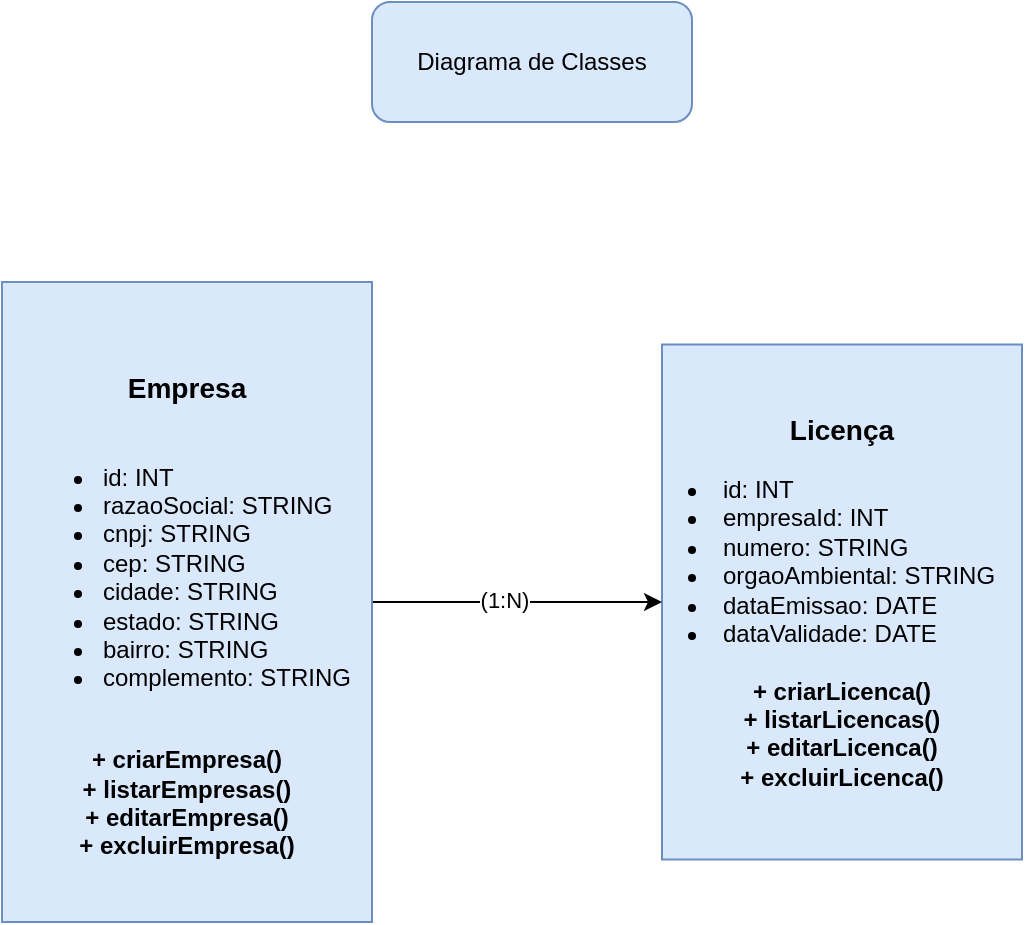 <mxfile>
    <diagram id="Liy3fpN2YHDbPtslygcD" name="Page-1">
        <mxGraphModel dx="1092" dy="787" grid="1" gridSize="10" guides="1" tooltips="1" connect="1" arrows="1" fold="1" page="1" pageScale="1" pageWidth="850" pageHeight="1100" math="0" shadow="0">
            <root>
                <mxCell id="0"/>
                <mxCell id="1" parent="0"/>
                <mxCell id="2" value="&lt;b&gt;&lt;font style=&quot;font-size: 14px;&quot;&gt;Licença&lt;/font&gt;&lt;/b&gt;&lt;div&gt;&lt;font color=&quot;#000000&quot;&gt;&lt;br&gt;&lt;/font&gt;&lt;/div&gt;&lt;div&gt;&lt;li style=&quot;text-align: justify;&quot; data-end=&quot;336&quot; data-start=&quot;325&quot;&gt;id: INT&lt;/li&gt;&lt;li style=&quot;text-align: justify;&quot; data-end=&quot;355&quot; data-start=&quot;337&quot;&gt;empresaId: INT&lt;/li&gt;&lt;li style=&quot;text-align: justify;&quot; data-end=&quot;374&quot; data-start=&quot;356&quot;&gt;numero: STRING&lt;/li&gt;&lt;li style=&quot;text-align: justify;&quot; data-end=&quot;401&quot; data-start=&quot;375&quot;&gt;orgaoAmbiental: STRING&lt;/li&gt;&lt;li style=&quot;text-align: justify;&quot; data-end=&quot;423&quot; data-start=&quot;402&quot;&gt;dataEmissao: DATE&lt;/li&gt;&lt;li style=&quot;text-align: justify;&quot; data-end=&quot;446&quot; data-start=&quot;424&quot;&gt;dataValidade: DATE&lt;/li&gt;&lt;div&gt;&lt;br&gt;&lt;/div&gt;&lt;div&gt;&lt;b&gt;&lt;span style=&quot;background-color: transparent;&quot;&gt;+ criarLicenca()&lt;/span&gt;&lt;br&gt;&lt;span style=&quot;background-color: transparent;&quot;&gt;+ listarLicencas()&lt;/span&gt;&lt;br&gt;&lt;span style=&quot;background-color: transparent;&quot;&gt;+ editarLicenca()&lt;/span&gt;&lt;br&gt;&lt;span style=&quot;background-color: transparent;&quot;&gt;+ excluirLicenca()&lt;/span&gt;&lt;/b&gt;&lt;/div&gt;&lt;/div&gt;" style="rounded=0;whiteSpace=wrap;html=1;fillColor=#dae8fc;strokeColor=#6c8ebf;" parent="1" vertex="1">
                    <mxGeometry x="450" y="311.25" width="180" height="257.5" as="geometry"/>
                </mxCell>
                <mxCell id="4" style="edgeStyle=none;html=1;exitX=1;exitY=0.5;exitDx=0;exitDy=0;entryX=0;entryY=0.5;entryDx=0;entryDy=0;" parent="1" source="3" target="2" edge="1">
                    <mxGeometry relative="1" as="geometry"/>
                </mxCell>
                <mxCell id="5" value="(1:N)" style="edgeLabel;html=1;align=center;verticalAlign=middle;resizable=0;points=[];" parent="4" vertex="1" connectable="0">
                    <mxGeometry x="-0.087" y="1" relative="1" as="geometry">
                        <mxPoint as="offset"/>
                    </mxGeometry>
                </mxCell>
                <mxCell id="3" value="&lt;h3 data-end=&quot;17&quot; data-start=&quot;0&quot;&gt;&lt;strong data-end=&quot;15&quot; data-start=&quot;4&quot;&gt;Empresa&lt;/strong&gt;&lt;/h3&gt;&lt;ul data-end=&quot;281&quot; data-start=&quot;201&quot;&gt;&lt;br&gt;&lt;li style=&quot;text-align: left;&quot; data-end=&quot;46&quot; data-start=&quot;35&quot;&gt;id: INT&lt;/li&gt;&lt;li style=&quot;text-align: left;&quot; data-end=&quot;70&quot; data-start=&quot;47&quot;&gt;razaoSocial: STRING&lt;/li&gt;&lt;li style=&quot;text-align: left;&quot; data-end=&quot;87&quot; data-start=&quot;71&quot;&gt;cnpj: STRING&lt;/li&gt;&lt;li style=&quot;text-align: left;&quot; data-end=&quot;103&quot; data-start=&quot;88&quot;&gt;cep: STRING&lt;/li&gt;&lt;li style=&quot;text-align: left;&quot; data-end=&quot;122&quot; data-start=&quot;104&quot;&gt;cidade: STRING&lt;/li&gt;&lt;li style=&quot;text-align: left;&quot; data-end=&quot;141&quot; data-start=&quot;123&quot;&gt;estado: STRING&lt;/li&gt;&lt;li style=&quot;text-align: left;&quot; data-end=&quot;160&quot; data-start=&quot;142&quot;&gt;bairro: STRING&lt;/li&gt;&lt;li style=&quot;text-align: left;&quot; data-end=&quot;184&quot; data-start=&quot;161&quot;&gt;complemento: STRING&lt;/li&gt;&lt;/ul&gt;&lt;div&gt;&lt;span style=&quot;background-color: transparent;&quot;&gt;&lt;br&gt;&lt;/span&gt;&lt;/div&gt;&lt;div&gt;&lt;span style=&quot;background-color: transparent;&quot;&gt;&lt;b&gt;+ criarEmpresa()&lt;/b&gt;&lt;/span&gt;&lt;/div&gt;&lt;b&gt;&lt;span style=&quot;background-color: transparent;&quot;&gt;+ listarEmpresas()&lt;br&gt;&lt;/span&gt;&lt;span style=&quot;background-color: transparent;&quot;&gt;+ editarEmpresa()&lt;br&gt;&lt;/span&gt;&lt;span style=&quot;background-color: transparent;&quot;&gt;+ excluirEmpresa()&lt;/span&gt;&lt;/b&gt;" style="rounded=0;whiteSpace=wrap;html=1;fillColor=#dae8fc;strokeColor=#6c8ebf;" parent="1" vertex="1">
                    <mxGeometry x="120" y="280" width="185" height="320" as="geometry"/>
                </mxCell>
                <mxCell id="17" value="&lt;span style=&quot;color: rgb(0, 0, 0);&quot;&gt;Diagrama de Classes&lt;/span&gt;" style="rounded=1;whiteSpace=wrap;html=1;fillColor=#dae8fc;strokeColor=#6c8ebf;" parent="1" vertex="1">
                    <mxGeometry x="305" y="140" width="160" height="60" as="geometry"/>
                </mxCell>
            </root>
        </mxGraphModel>
    </diagram>
</mxfile>